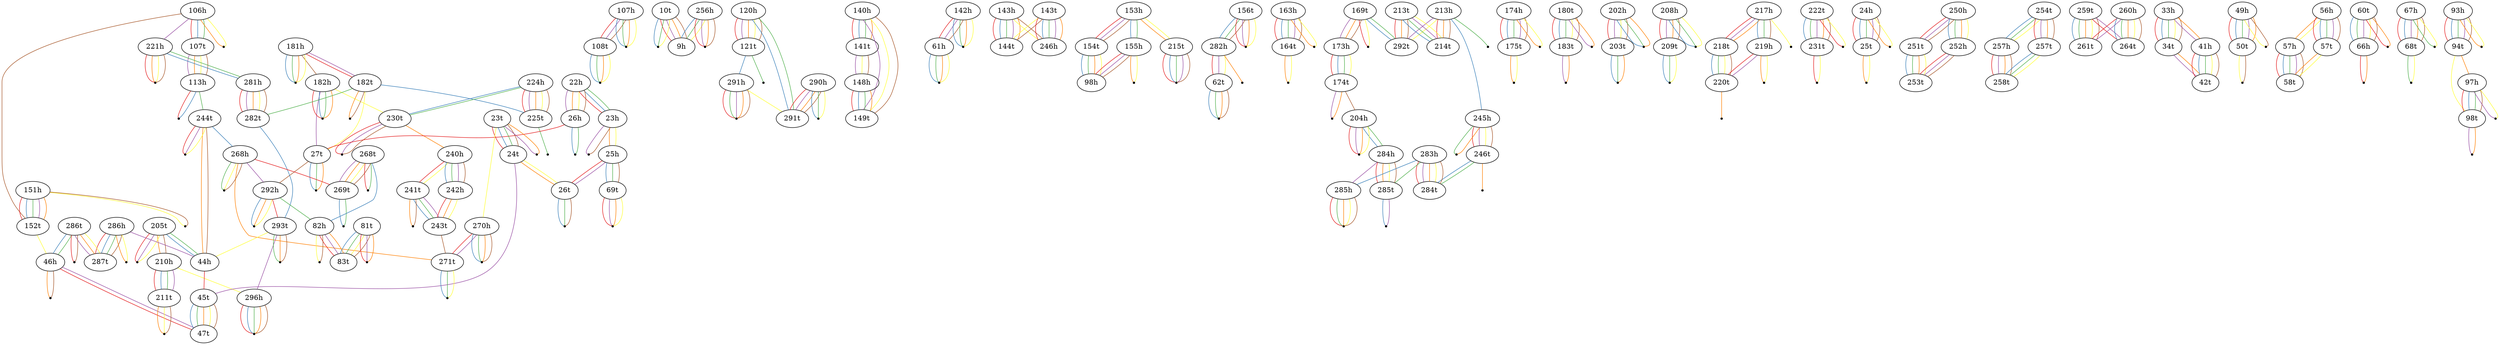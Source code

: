 graph {
edge [colorscheme=set19];
	"106h"	--	"107t"	[color=1];
	"106h"	--	"107t"	[color=2];
	"106h"	--	"107t"	[color=3];
	"106h"	--	"152t"	[color=7];
	"106h"	--	"221h"	[color=4];
	"106h"	--	"-1"	[len=0.75,color=5];
	"106h"	--	"-1"	[len=0.75,color=6];
	"107h"	--	"108t"	[color=1];
	"107h"	--	"108t"	[color=4];
	"107h"	--	"108t"	[color=7];
	"107h"	--	"-2"	[len=0.75,color=2];
	"107h"	--	"-2"	[len=0.75,color=3];
	"107h"	--	"-2"	[len=0.75,color=5];
	"107h"	--	"-2"	[len=0.75,color=6];
	"107t"	--	"113h"	[color=4];
	"107t"	--	"113h"	[color=5];
	"107t"	--	"113h"	[color=6];
	"107t"	--	"113h"	[color=7];
	"108t"	--	"-3"	[len=0.75,color=2];
	"108t"	--	"-3"	[len=0.75,color=3];
	"108t"	--	"-3"	[len=0.75,color=5];
	"108t"	--	"-3"	[len=0.75,color=6];
	"10t"	--	"9h"	[color=1];
	"10t"	--	"9h"	[color=4];
	"10t"	--	"9h"	[color=5];
	"10t"	--	"9h"	[color=7];
	"10t"	--	"-4"	[len=0.75,color=2];
	"10t"	--	"-4"	[len=0.75,color=3];
	"10t"	--	"-4"	[len=0.75,color=6];
	"113h"	--	"244t"	[color=3];
	"113h"	--	"-5"	[len=0.75,color=1];
	"113h"	--	"-5"	[len=0.75,color=2];
	"120h"	--	"121t"	[color=1];
	"120h"	--	"121t"	[color=4];
	"120h"	--	"121t"	[color=5];
	"120h"	--	"121t"	[color=6];
	"120h"	--	"121t"	[color=7];
	"120h"	--	"291t"	[color=2];
	"120h"	--	"291t"	[color=3];
	"121t"	--	"291h"	[color=2];
	"121t"	--	"-6"	[len=0.75,color=3];
	"140h"	--	"141t"	[color=1];
	"140h"	--	"141t"	[color=2];
	"140h"	--	"141t"	[color=3];
	"140h"	--	"141t"	[color=5];
	"140h"	--	"149t"	[color=4];
	"140h"	--	"149t"	[color=6];
	"140h"	--	"149t"	[color=7];
	"141t"	--	"148h"	[color=4];
	"141t"	--	"148h"	[color=6];
	"141t"	--	"148h"	[color=7];
	"142h"	--	"61h"	[color=1];
	"142h"	--	"61h"	[color=4];
	"142h"	--	"61h"	[color=7];
	"142h"	--	"-7"	[len=0.75,color=2];
	"142h"	--	"-7"	[len=0.75,color=3];
	"142h"	--	"-7"	[len=0.75,color=5];
	"142h"	--	"-7"	[len=0.75,color=6];
	"143h"	--	"144t"	[color=1];
	"143h"	--	"144t"	[color=2];
	"143h"	--	"144t"	[color=3];
	"143h"	--	"144t"	[color=4];
	"143h"	--	"144t"	[color=5];
	"143h"	--	"246h"	[color=6];
	"143h"	--	"246h"	[color=7];
	"143t"	--	"144t"	[color=6];
	"143t"	--	"144t"	[color=7];
	"143t"	--	"246h"	[color=1];
	"143t"	--	"246h"	[color=2];
	"143t"	--	"246h"	[color=3];
	"143t"	--	"246h"	[color=4];
	"143t"	--	"246h"	[color=5];
	"148h"	--	"149t"	[color=1];
	"148h"	--	"149t"	[color=2];
	"148h"	--	"149t"	[color=3];
	"148h"	--	"149t"	[color=5];
	"151h"	--	"152t"	[color=1];
	"151h"	--	"152t"	[color=2];
	"151h"	--	"152t"	[color=3];
	"151h"	--	"152t"	[color=4];
	"151h"	--	"152t"	[color=5];
	"151h"	--	"-8"	[len=0.75,color=6];
	"151h"	--	"-8"	[len=0.75,color=7];
	"152t"	--	"46h"	[color=6];
	"153h"	--	"154t"	[color=1];
	"153h"	--	"154t"	[color=4];
	"153h"	--	"154t"	[color=7];
	"153h"	--	"155h"	[color=2];
	"153h"	--	"155h"	[color=3];
	"153h"	--	"215t"	[color=5];
	"153h"	--	"215t"	[color=6];
	"154t"	--	"98h"	[color=2];
	"154t"	--	"98h"	[color=3];
	"154t"	--	"98h"	[color=5];
	"154t"	--	"98h"	[color=6];
	"155h"	--	"98h"	[color=1];
	"155h"	--	"98h"	[color=4];
	"155h"	--	"98h"	[color=7];
	"155h"	--	"-9"	[len=0.75,color=5];
	"155h"	--	"-9"	[len=0.75,color=6];
	"156t"	--	"282h"	[color=2];
	"156t"	--	"282h"	[color=3];
	"156t"	--	"282h"	[color=7];
	"156t"	--	"-10"	[len=0.75,color=1];
	"156t"	--	"-10"	[len=0.75,color=4];
	"156t"	--	"-10"	[len=0.75,color=5];
	"156t"	--	"-10"	[len=0.75,color=6];
	"163h"	--	"164t"	[color=1];
	"163h"	--	"164t"	[color=2];
	"163h"	--	"164t"	[color=3];
	"163h"	--	"164t"	[color=4];
	"163h"	--	"164t"	[color=7];
	"163h"	--	"-11"	[len=0.75,color=5];
	"163h"	--	"-11"	[len=0.75,color=6];
	"164t"	--	"-12"	[len=0.75,color=5];
	"164t"	--	"-12"	[len=0.75,color=6];
	"169t"	--	"173h"	[color=4];
	"169t"	--	"173h"	[color=5];
	"169t"	--	"173h"	[color=7];
	"169t"	--	"292t"	[color=2];
	"169t"	--	"292t"	[color=3];
	"169t"	--	"-13"	[len=0.75,color=1];
	"169t"	--	"-13"	[len=0.75,color=6];
	"173h"	--	"174t"	[color=1];
	"173h"	--	"174t"	[color=2];
	"173h"	--	"174t"	[color=3];
	"173h"	--	"174t"	[color=6];
	"174h"	--	"175t"	[color=1];
	"174h"	--	"175t"	[color=2];
	"174h"	--	"175t"	[color=3];
	"174h"	--	"175t"	[color=4];
	"174h"	--	"175t"	[color=7];
	"174h"	--	"-14"	[len=0.75,color=5];
	"174h"	--	"-14"	[len=0.75,color=6];
	"174t"	--	"204h"	[color=7];
	"174t"	--	"-15"	[len=0.75,color=4];
	"174t"	--	"-15"	[len=0.75,color=5];
	"175t"	--	"-16"	[len=0.75,color=5];
	"175t"	--	"-16"	[len=0.75,color=6];
	"180t"	--	"183t"	[color=1];
	"180t"	--	"183t"	[color=2];
	"180t"	--	"183t"	[color=3];
	"180t"	--	"183t"	[color=6];
	"180t"	--	"183t"	[color=7];
	"180t"	--	"-17"	[len=0.75,color=4];
	"180t"	--	"-17"	[len=0.75,color=5];
	"181h"	--	"182h"	[color=7];
	"181h"	--	"182t"	[color=1];
	"181h"	--	"182t"	[color=4];
	"181h"	--	"-18"	[len=0.75,color=2];
	"181h"	--	"-18"	[len=0.75,color=3];
	"181h"	--	"-18"	[len=0.75,color=5];
	"181h"	--	"-18"	[len=0.75,color=6];
	"182h"	--	"230t"	[color=6];
	"182h"	--	"27t"	[color=4];
	"182h"	--	"-19"	[len=0.75,color=1];
	"182h"	--	"-19"	[len=0.75,color=2];
	"182h"	--	"-19"	[len=0.75,color=3];
	"182h"	--	"-19"	[len=0.75,color=5];
	"182t"	--	"225t"	[color=2];
	"182t"	--	"27t"	[color=6];
	"182t"	--	"282t"	[color=3];
	"182t"	--	"-20"	[len=0.75,color=5];
	"182t"	--	"-20"	[len=0.75,color=7];
	"183t"	--	"-21"	[len=0.75,color=4];
	"183t"	--	"-21"	[len=0.75,color=5];
	"202h"	--	"203t"	[color=1];
	"202h"	--	"203t"	[color=4];
	"202h"	--	"203t"	[color=6];
	"202h"	--	"203t"	[color=7];
	"202h"	--	"-22"	[len=0.75,color=2];
	"202h"	--	"-22"	[len=0.75,color=3];
	"202h"	--	"-22"	[len=0.75,color=5];
	"203t"	--	"-23"	[len=0.75,color=2];
	"203t"	--	"-23"	[len=0.75,color=3];
	"203t"	--	"-23"	[len=0.75,color=5];
	"204h"	--	"284h"	[color=2];
	"204h"	--	"284h"	[color=3];
	"204h"	--	"-24"	[len=0.75,color=1];
	"204h"	--	"-24"	[len=0.75,color=4];
	"204h"	--	"-24"	[len=0.75,color=5];
	"204h"	--	"-24"	[len=0.75,color=6];
	"205t"	--	"210h"	[color=5];
	"205t"	--	"210h"	[color=7];
	"205t"	--	"44h"	[color=2];
	"205t"	--	"44h"	[color=3];
	"205t"	--	"-25"	[len=0.75,color=1];
	"205t"	--	"-25"	[len=0.75,color=4];
	"205t"	--	"-25"	[len=0.75,color=6];
	"208h"	--	"209t"	[color=1];
	"208h"	--	"209t"	[color=4];
	"208h"	--	"209t"	[color=5];
	"208h"	--	"209t"	[color=7];
	"208h"	--	"-26"	[len=0.75,color=2];
	"208h"	--	"-26"	[len=0.75,color=3];
	"208h"	--	"-26"	[len=0.75,color=6];
	"209t"	--	"-27"	[len=0.75,color=2];
	"209t"	--	"-27"	[len=0.75,color=3];
	"209t"	--	"-27"	[len=0.75,color=6];
	"210h"	--	"211t"	[color=1];
	"210h"	--	"211t"	[color=2];
	"210h"	--	"211t"	[color=3];
	"210h"	--	"211t"	[color=4];
	"210h"	--	"296h"	[color=6];
	"211t"	--	"-28"	[len=0.75,color=5];
	"211t"	--	"-28"	[len=0.75,color=6];
	"211t"	--	"-28"	[len=0.75,color=7];
	"213h"	--	"214t"	[color=1];
	"213h"	--	"214t"	[color=5];
	"213h"	--	"214t"	[color=7];
	"213h"	--	"245h"	[color=2];
	"213h"	--	"292t"	[color=4];
	"213h"	--	"292t"	[color=6];
	"213h"	--	"-29"	[len=0.75,color=3];
	"213t"	--	"214t"	[color=2];
	"213t"	--	"214t"	[color=3];
	"213t"	--	"214t"	[color=4];
	"213t"	--	"214t"	[color=6];
	"213t"	--	"292t"	[color=1];
	"213t"	--	"292t"	[color=5];
	"213t"	--	"292t"	[color=7];
	"215t"	--	"-30"	[len=0.75,color=1];
	"215t"	--	"-30"	[len=0.75,color=2];
	"215t"	--	"-30"	[len=0.75,color=3];
	"215t"	--	"-30"	[len=0.75,color=4];
	"215t"	--	"-30"	[len=0.75,color=7];
	"217h"	--	"218t"	[color=1];
	"217h"	--	"218t"	[color=4];
	"217h"	--	"218t"	[color=5];
	"217h"	--	"219h"	[color=2];
	"217h"	--	"219h"	[color=3];
	"217h"	--	"219h"	[color=7];
	"217h"	--	"-31"	[len=0.75,color=6];
	"218t"	--	"220t"	[color=2];
	"218t"	--	"220t"	[color=3];
	"218t"	--	"220t"	[color=6];
	"218t"	--	"220t"	[color=7];
	"219h"	--	"220t"	[color=1];
	"219h"	--	"220t"	[color=4];
	"219h"	--	"-32"	[len=0.75,color=5];
	"219h"	--	"-32"	[len=0.75,color=6];
	"220t"	--	"-33"	[len=0.75,color=5];
	"221h"	--	"281h"	[color=2];
	"221h"	--	"281h"	[color=3];
	"221h"	--	"-34"	[len=0.75,color=1];
	"221h"	--	"-34"	[len=0.75,color=5];
	"221h"	--	"-34"	[len=0.75,color=6];
	"221h"	--	"-34"	[len=0.75,color=7];
	"222t"	--	"231t"	[color=2];
	"222t"	--	"231t"	[color=3];
	"222t"	--	"231t"	[color=4];
	"222t"	--	"231t"	[color=5];
	"222t"	--	"231t"	[color=7];
	"222t"	--	"-35"	[len=0.75,color=1];
	"222t"	--	"-35"	[len=0.75,color=6];
	"224h"	--	"225t"	[color=1];
	"224h"	--	"225t"	[color=4];
	"224h"	--	"225t"	[color=5];
	"224h"	--	"225t"	[color=6];
	"224h"	--	"225t"	[color=7];
	"224h"	--	"230t"	[color=2];
	"224h"	--	"230t"	[color=3];
	"225t"	--	"-36"	[len=0.75,color=3];
	"22h"	--	"23h"	[color=1];
	"22h"	--	"23h"	[color=2];
	"22h"	--	"23h"	[color=3];
	"22h"	--	"26h"	[color=4];
	"22h"	--	"26h"	[color=5];
	"22h"	--	"26h"	[color=6];
	"22h"	--	"26h"	[color=7];
	"230t"	--	"240h"	[color=5];
	"230t"	--	"-37"	[len=0.75,color=1];
	"230t"	--	"-37"	[len=0.75,color=4];
	"230t"	--	"-37"	[len=0.75,color=7];
	"231t"	--	"-38"	[len=0.75,color=1];
	"231t"	--	"-38"	[len=0.75,color=6];
	"23h"	--	"25h"	[color=5];
	"23h"	--	"25h"	[color=6];
	"23h"	--	"-39"	[len=0.75,color=4];
	"23h"	--	"-39"	[len=0.75,color=7];
	"23t"	--	"24t"	[color=1];
	"23t"	--	"24t"	[color=2];
	"23t"	--	"24t"	[color=3];
	"23t"	--	"24t"	[color=7];
	"23t"	--	"270h"	[color=6];
	"23t"	--	"-40"	[len=0.75,color=4];
	"23t"	--	"-40"	[len=0.75,color=5];
	"240h"	--	"241t"	[color=1];
	"240h"	--	"241t"	[color=6];
	"240h"	--	"242h"	[color=2];
	"240h"	--	"242h"	[color=3];
	"240h"	--	"242h"	[color=4];
	"240h"	--	"242h"	[color=7];
	"241t"	--	"243t"	[color=2];
	"241t"	--	"243t"	[color=3];
	"241t"	--	"243t"	[color=4];
	"241t"	--	"-41"	[len=0.75,color=5];
	"241t"	--	"-41"	[len=0.75,color=7];
	"242h"	--	"243t"	[color=1];
	"242h"	--	"243t"	[color=5];
	"242h"	--	"243t"	[color=6];
	"243t"	--	"271t"	[color=7];
	"244t"	--	"268h"	[color=2];
	"244t"	--	"44h"	[color=5];
	"244t"	--	"44h"	[color=7];
	"244t"	--	"-42"	[len=0.75,color=1];
	"244t"	--	"-42"	[len=0.75,color=4];
	"244t"	--	"-42"	[len=0.75,color=6];
	"245h"	--	"246t"	[color=1];
	"245h"	--	"246t"	[color=4];
	"245h"	--	"246t"	[color=6];
	"245h"	--	"246t"	[color=7];
	"245h"	--	"-43"	[len=0.75,color=3];
	"245h"	--	"-43"	[len=0.75,color=5];
	"246t"	--	"284t"	[color=2];
	"246t"	--	"284t"	[color=3];
	"246t"	--	"-44"	[len=0.75,color=5];
	"24h"	--	"25t"	[color=1];
	"24h"	--	"25t"	[color=2];
	"24h"	--	"25t"	[color=3];
	"24h"	--	"25t"	[color=4];
	"24h"	--	"25t"	[color=7];
	"24h"	--	"-45"	[len=0.75,color=5];
	"24h"	--	"-45"	[len=0.75,color=6];
	"24t"	--	"26t"	[color=5];
	"24t"	--	"26t"	[color=6];
	"24t"	--	"45t"	[color=4];
	"250h"	--	"251t"	[color=1];
	"250h"	--	"251t"	[color=4];
	"250h"	--	"251t"	[color=7];
	"250h"	--	"252h"	[color=2];
	"250h"	--	"252h"	[color=3];
	"250h"	--	"252h"	[color=5];
	"250h"	--	"252h"	[color=6];
	"251t"	--	"253t"	[color=2];
	"251t"	--	"253t"	[color=3];
	"251t"	--	"253t"	[color=5];
	"251t"	--	"253t"	[color=6];
	"252h"	--	"253t"	[color=1];
	"252h"	--	"253t"	[color=4];
	"252h"	--	"253t"	[color=7];
	"254t"	--	"257h"	[color=2];
	"254t"	--	"257h"	[color=3];
	"254t"	--	"257h"	[color=6];
	"254t"	--	"257t"	[color=1];
	"254t"	--	"257t"	[color=4];
	"254t"	--	"257t"	[color=5];
	"254t"	--	"257t"	[color=7];
	"256h"	--	"9h"	[color=2];
	"256h"	--	"9h"	[color=3];
	"256h"	--	"9h"	[color=6];
	"256h"	--	"-46"	[len=0.75,color=1];
	"256h"	--	"-46"	[len=0.75,color=4];
	"256h"	--	"-46"	[len=0.75,color=5];
	"256h"	--	"-46"	[len=0.75,color=7];
	"257h"	--	"258t"	[color=1];
	"257h"	--	"258t"	[color=4];
	"257h"	--	"258t"	[color=5];
	"257h"	--	"258t"	[color=7];
	"257t"	--	"258t"	[color=2];
	"257t"	--	"258t"	[color=3];
	"257t"	--	"258t"	[color=6];
	"259t"	--	"261t"	[color=2];
	"259t"	--	"261t"	[color=3];
	"259t"	--	"261t"	[color=5];
	"259t"	--	"261t"	[color=6];
	"259t"	--	"261t"	[color=7];
	"259t"	--	"264t"	[color=1];
	"259t"	--	"264t"	[color=4];
	"25h"	--	"26t"	[color=1];
	"25h"	--	"26t"	[color=4];
	"25h"	--	"69t"	[color=2];
	"25h"	--	"69t"	[color=3];
	"25h"	--	"69t"	[color=7];
	"25t"	--	"-47"	[len=0.75,color=5];
	"25t"	--	"-47"	[len=0.75,color=6];
	"260h"	--	"261t"	[color=1];
	"260h"	--	"261t"	[color=4];
	"260h"	--	"264t"	[color=2];
	"260h"	--	"264t"	[color=3];
	"260h"	--	"264t"	[color=5];
	"260h"	--	"264t"	[color=6];
	"260h"	--	"264t"	[color=7];
	"268h"	--	"269t"	[color=1];
	"268h"	--	"271t"	[color=5];
	"268h"	--	"292h"	[color=4];
	"268h"	--	"-48"	[len=0.75,color=3];
	"268h"	--	"-48"	[len=0.75,color=6];
	"268h"	--	"-48"	[len=0.75,color=7];
	"268t"	--	"269t"	[color=4];
	"268t"	--	"269t"	[color=5];
	"268t"	--	"269t"	[color=6];
	"268t"	--	"269t"	[color=7];
	"268t"	--	"82h"	[color=2];
	"268t"	--	"-49"	[len=0.75,color=1];
	"268t"	--	"-49"	[len=0.75,color=3];
	"269t"	--	"-50"	[len=0.75,color=2];
	"269t"	--	"-50"	[len=0.75,color=3];
	"26h"	--	"27t"	[color=1];
	"26h"	--	"-51"	[len=0.75,color=2];
	"26h"	--	"-51"	[len=0.75,color=3];
	"26t"	--	"-52"	[len=0.75,color=2];
	"26t"	--	"-52"	[len=0.75,color=3];
	"26t"	--	"-52"	[len=0.75,color=7];
	"270h"	--	"271t"	[color=1];
	"270h"	--	"271t"	[color=4];
	"270h"	--	"-53"	[len=0.75,color=2];
	"270h"	--	"-53"	[len=0.75,color=3];
	"270h"	--	"-53"	[len=0.75,color=5];
	"270h"	--	"-53"	[len=0.75,color=7];
	"271t"	--	"-54"	[len=0.75,color=2];
	"271t"	--	"-54"	[len=0.75,color=3];
	"271t"	--	"-54"	[len=0.75,color=6];
	"27t"	--	"292h"	[color=7];
	"27t"	--	"-55"	[len=0.75,color=2];
	"27t"	--	"-55"	[len=0.75,color=3];
	"27t"	--	"-55"	[len=0.75,color=5];
	"281h"	--	"282t"	[color=1];
	"281h"	--	"282t"	[color=4];
	"281h"	--	"282t"	[color=5];
	"281h"	--	"282t"	[color=6];
	"281h"	--	"282t"	[color=7];
	"282h"	--	"62t"	[color=1];
	"282h"	--	"62t"	[color=4];
	"282h"	--	"62t"	[color=6];
	"282h"	--	"-56"	[len=0.75,color=5];
	"282t"	--	"293t"	[color=2];
	"283h"	--	"284t"	[color=1];
	"283h"	--	"284t"	[color=4];
	"283h"	--	"284t"	[color=5];
	"283h"	--	"284t"	[color=6];
	"283h"	--	"284t"	[color=7];
	"283h"	--	"285h"	[color=2];
	"283h"	--	"285t"	[color=3];
	"284h"	--	"285h"	[color=4];
	"284h"	--	"285t"	[color=1];
	"284h"	--	"285t"	[color=5];
	"284h"	--	"285t"	[color=6];
	"284h"	--	"285t"	[color=7];
	"285h"	--	"-57"	[len=0.75,color=1];
	"285h"	--	"-57"	[len=0.75,color=3];
	"285h"	--	"-57"	[len=0.75,color=5];
	"285h"	--	"-57"	[len=0.75,color=6];
	"285h"	--	"-57"	[len=0.75,color=7];
	"285t"	--	"-58"	[len=0.75,color=2];
	"285t"	--	"-58"	[len=0.75,color=4];
	"286h"	--	"287t"	[color=1];
	"286h"	--	"287t"	[color=2];
	"286h"	--	"287t"	[color=3];
	"286h"	--	"287t"	[color=7];
	"286h"	--	"44h"	[color=4];
	"286h"	--	"-59"	[len=0.75,color=5];
	"286h"	--	"-59"	[len=0.75,color=6];
	"286t"	--	"287t"	[color=4];
	"286t"	--	"287t"	[color=5];
	"286t"	--	"287t"	[color=6];
	"286t"	--	"46h"	[color=2];
	"286t"	--	"46h"	[color=3];
	"286t"	--	"-60"	[len=0.75,color=1];
	"286t"	--	"-60"	[len=0.75,color=7];
	"290h"	--	"291t"	[color=1];
	"290h"	--	"291t"	[color=4];
	"290h"	--	"291t"	[color=5];
	"290h"	--	"291t"	[color=7];
	"290h"	--	"-61"	[len=0.75,color=2];
	"290h"	--	"-61"	[len=0.75,color=3];
	"290h"	--	"-61"	[len=0.75,color=6];
	"291h"	--	"291t"	[color=6];
	"291h"	--	"-62"	[len=0.75,color=1];
	"291h"	--	"-62"	[len=0.75,color=3];
	"291h"	--	"-62"	[len=0.75,color=4];
	"291h"	--	"-62"	[len=0.75,color=5];
	"291h"	--	"-62"	[len=0.75,color=7];
	"292h"	--	"293t"	[color=1];
	"292h"	--	"82h"	[color=3];
	"292h"	--	"-63"	[len=0.75,color=2];
	"292h"	--	"-63"	[len=0.75,color=5];
	"292h"	--	"-63"	[len=0.75,color=6];
	"293t"	--	"296h"	[color=4];
	"293t"	--	"44h"	[color=6];
	"293t"	--	"-64"	[len=0.75,color=3];
	"293t"	--	"-64"	[len=0.75,color=5];
	"293t"	--	"-64"	[len=0.75,color=7];
	"296h"	--	"-65"	[len=0.75,color=1];
	"296h"	--	"-65"	[len=0.75,color=2];
	"296h"	--	"-65"	[len=0.75,color=3];
	"296h"	--	"-65"	[len=0.75,color=5];
	"296h"	--	"-65"	[len=0.75,color=7];
	"33h"	--	"34t"	[color=1];
	"33h"	--	"34t"	[color=2];
	"33h"	--	"34t"	[color=3];
	"33h"	--	"34t"	[color=6];
	"33h"	--	"34t"	[color=7];
	"33h"	--	"41h"	[color=4];
	"33h"	--	"41h"	[color=5];
	"34t"	--	"42t"	[color=4];
	"34t"	--	"42t"	[color=5];
	"41h"	--	"42t"	[color=1];
	"41h"	--	"42t"	[color=2];
	"41h"	--	"42t"	[color=3];
	"41h"	--	"42t"	[color=6];
	"41h"	--	"42t"	[color=7];
	"44h"	--	"45t"	[color=1];
	"45t"	--	"47t"	[color=2];
	"45t"	--	"47t"	[color=3];
	"45t"	--	"47t"	[color=5];
	"45t"	--	"47t"	[color=6];
	"45t"	--	"47t"	[color=7];
	"46h"	--	"47t"	[color=1];
	"46h"	--	"47t"	[color=4];
	"46h"	--	"-66"	[len=0.75,color=5];
	"46h"	--	"-66"	[len=0.75,color=7];
	"49h"	--	"50t"	[color=1];
	"49h"	--	"50t"	[color=2];
	"49h"	--	"50t"	[color=3];
	"49h"	--	"50t"	[color=4];
	"49h"	--	"50t"	[color=5];
	"49h"	--	"-67"	[len=0.75,color=6];
	"49h"	--	"-67"	[len=0.75,color=7];
	"50t"	--	"-68"	[len=0.75,color=6];
	"50t"	--	"-68"	[len=0.75,color=7];
	"56h"	--	"57h"	[color=5];
	"56h"	--	"57h"	[color=6];
	"56h"	--	"57t"	[color=1];
	"56h"	--	"57t"	[color=2];
	"56h"	--	"57t"	[color=3];
	"56h"	--	"57t"	[color=4];
	"56h"	--	"57t"	[color=7];
	"57h"	--	"58t"	[color=1];
	"57h"	--	"58t"	[color=2];
	"57h"	--	"58t"	[color=3];
	"57h"	--	"58t"	[color=4];
	"57h"	--	"58t"	[color=7];
	"57t"	--	"58t"	[color=5];
	"57t"	--	"58t"	[color=6];
	"60t"	--	"66h"	[color=2];
	"60t"	--	"66h"	[color=3];
	"60t"	--	"66h"	[color=4];
	"60t"	--	"66h"	[color=6];
	"60t"	--	"66h"	[color=7];
	"60t"	--	"-69"	[len=0.75,color=1];
	"60t"	--	"-69"	[len=0.75,color=5];
	"61h"	--	"-70"	[len=0.75,color=2];
	"61h"	--	"-70"	[len=0.75,color=3];
	"61h"	--	"-70"	[len=0.75,color=5];
	"61h"	--	"-70"	[len=0.75,color=6];
	"62t"	--	"-71"	[len=0.75,color=2];
	"62t"	--	"-71"	[len=0.75,color=3];
	"62t"	--	"-71"	[len=0.75,color=5];
	"62t"	--	"-71"	[len=0.75,color=7];
	"66h"	--	"-72"	[len=0.75,color=1];
	"66h"	--	"-72"	[len=0.75,color=5];
	"67h"	--	"68t"	[color=1];
	"67h"	--	"68t"	[color=2];
	"67h"	--	"68t"	[color=4];
	"67h"	--	"68t"	[color=5];
	"67h"	--	"68t"	[color=7];
	"67h"	--	"-73"	[len=0.75,color=3];
	"67h"	--	"-73"	[len=0.75,color=6];
	"68t"	--	"-74"	[len=0.75,color=3];
	"68t"	--	"-74"	[len=0.75,color=6];
	"69t"	--	"-75"	[len=0.75,color=1];
	"69t"	--	"-75"	[len=0.75,color=4];
	"69t"	--	"-75"	[len=0.75,color=5];
	"69t"	--	"-75"	[len=0.75,color=6];
	"81t"	--	"83t"	[color=2];
	"81t"	--	"83t"	[color=3];
	"81t"	--	"83t"	[color=6];
	"81t"	--	"83t"	[color=7];
	"81t"	--	"-76"	[len=0.75,color=1];
	"81t"	--	"-76"	[len=0.75,color=4];
	"81t"	--	"-76"	[len=0.75,color=5];
	"82h"	--	"83t"	[color=1];
	"82h"	--	"83t"	[color=4];
	"82h"	--	"83t"	[color=5];
	"82h"	--	"-77"	[len=0.75,color=6];
	"82h"	--	"-77"	[len=0.75,color=7];
	"93h"	--	"94t"	[color=1];
	"93h"	--	"94t"	[color=2];
	"93h"	--	"94t"	[color=3];
	"93h"	--	"94t"	[color=4];
	"93h"	--	"94t"	[color=7];
	"93h"	--	"-78"	[len=0.75,color=5];
	"93h"	--	"-78"	[len=0.75,color=6];
	"94t"	--	"97h"	[color=5];
	"94t"	--	"98t"	[color=6];
	"97h"	--	"98t"	[color=1];
	"97h"	--	"98t"	[color=2];
	"97h"	--	"98t"	[color=3];
	"97h"	--	"98t"	[color=7];
	"97h"	--	"-79"	[len=0.75,color=4];
	"97h"	--	"-79"	[len=0.75,color=6];
	"98t"	--	"-80"	[len=0.75,color=4];
	"98t"	--	"-80"	[len=0.75,color=5];
	"-80"	[shape=point,color=black];
	"-79"	[shape=point,color=black];
	"-78"	[shape=point,color=black];
	"-77"	[shape=point,color=black];
	"-76"	[shape=point,color=black];
	"-75"	[shape=point,color=black];
	"-74"	[shape=point,color=black];
	"-73"	[shape=point,color=black];
	"-72"	[shape=point,color=black];
	"-71"	[shape=point,color=black];
	"-70"	[shape=point,color=black];
	"-69"	[shape=point,color=black];
	"-68"	[shape=point,color=black];
	"-67"	[shape=point,color=black];
	"-66"	[shape=point,color=black];
	"-65"	[shape=point,color=black];
	"-64"	[shape=point,color=black];
	"-63"	[shape=point,color=black];
	"-62"	[shape=point,color=black];
	"-61"	[shape=point,color=black];
	"-60"	[shape=point,color=black];
	"-59"	[shape=point,color=black];
	"-58"	[shape=point,color=black];
	"-57"	[shape=point,color=black];
	"-56"	[shape=point,color=black];
	"-55"	[shape=point,color=black];
	"-54"	[shape=point,color=black];
	"-53"	[shape=point,color=black];
	"-52"	[shape=point,color=black];
	"-51"	[shape=point,color=black];
	"-50"	[shape=point,color=black];
	"-49"	[shape=point,color=black];
	"-48"	[shape=point,color=black];
	"-47"	[shape=point,color=black];
	"-46"	[shape=point,color=black];
	"-45"	[shape=point,color=black];
	"-44"	[shape=point,color=black];
	"-43"	[shape=point,color=black];
	"-42"	[shape=point,color=black];
	"-41"	[shape=point,color=black];
	"-40"	[shape=point,color=black];
	"-39"	[shape=point,color=black];
	"-38"	[shape=point,color=black];
	"-37"	[shape=point,color=black];
	"-36"	[shape=point,color=black];
	"-35"	[shape=point,color=black];
	"-34"	[shape=point,color=black];
	"-33"	[shape=point,color=black];
	"-32"	[shape=point,color=black];
	"-31"	[shape=point,color=black];
	"-30"	[shape=point,color=black];
	"-29"	[shape=point,color=black];
	"-28"	[shape=point,color=black];
	"-27"	[shape=point,color=black];
	"-26"	[shape=point,color=black];
	"-25"	[shape=point,color=black];
	"-24"	[shape=point,color=black];
	"-23"	[shape=point,color=black];
	"-22"	[shape=point,color=black];
	"-21"	[shape=point,color=black];
	"-20"	[shape=point,color=black];
	"-19"	[shape=point,color=black];
	"-18"	[shape=point,color=black];
	"-17"	[shape=point,color=black];
	"-16"	[shape=point,color=black];
	"-15"	[shape=point,color=black];
	"-14"	[shape=point,color=black];
	"-13"	[shape=point,color=black];
	"-12"	[shape=point,color=black];
	"-11"	[shape=point,color=black];
	"-10"	[shape=point,color=black];
	"-9"	[shape=point,color=black];
	"-8"	[shape=point,color=black];
	"-7"	[shape=point,color=black];
	"-6"	[shape=point,color=black];
	"-5"	[shape=point,color=black];
	"-4"	[shape=point,color=black];
	"-3"	[shape=point,color=black];
	"-2"	[shape=point,color=black];
	"-1"	[shape=point,color=black];
}
